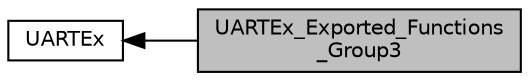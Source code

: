 digraph "UARTEx_Exported_Functions_Group3"
{
  edge [fontname="Helvetica",fontsize="10",labelfontname="Helvetica",labelfontsize="10"];
  node [fontname="Helvetica",fontsize="10",shape=record];
  rankdir=LR;
  Node0 [label="UARTEx_Exported_Functions\l_Group3",height=0.2,width=0.4,color="black", fillcolor="grey75", style="filled", fontcolor="black"];
  Node1 [label="UARTEx",height=0.2,width=0.4,color="black", fillcolor="white", style="filled",URL="$group___u_a_r_t_ex.html"];
  Node1->Node0 [shape=plaintext, dir="back", style="solid"];
}
